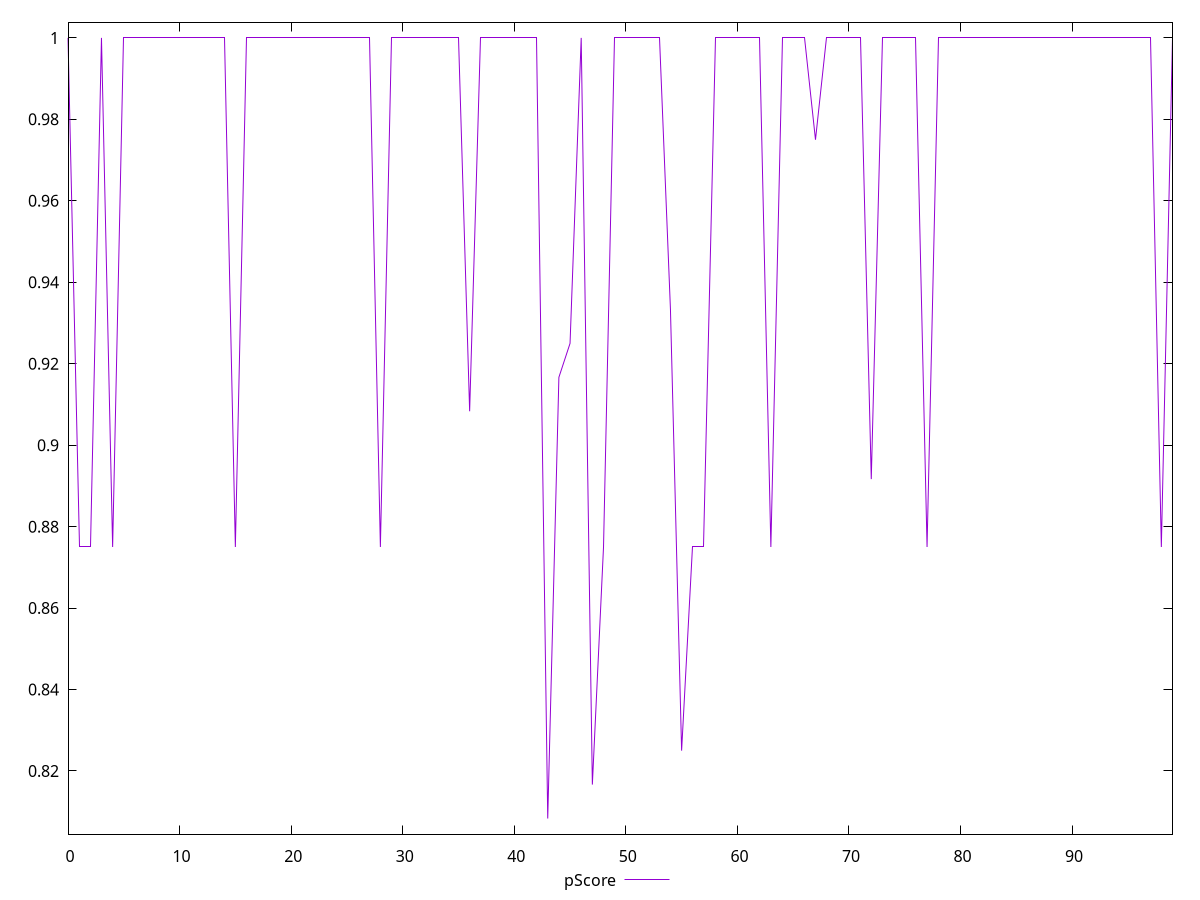 reset

$pScore <<EOF
0 1
1 0.875
2 0.875
3 1
4 0.875
5 1
6 1
7 1
8 1
9 1
10 1
11 1
12 1
13 1
14 1
15 0.875
16 1
17 1
18 1
19 1
20 1
21 1
22 1
23 1
24 1
25 1
26 1
27 1
28 0.875
29 1
30 1
31 1
32 1
33 1
34 1
35 1
36 0.9083333333333333
37 1
38 1
39 1
40 1
41 1
42 1
43 0.8083333333333333
44 0.9166666666666666
45 0.925
46 1
47 0.8166666666666667
48 0.875
49 1
50 1
51 1
52 1
53 1
54 0.9333333333333333
55 0.825
56 0.875
57 0.875
58 1
59 1
60 1
61 1
62 1
63 0.875
64 1
65 1
66 1
67 0.975
68 1
69 1
70 1
71 1
72 0.8916666666666666
73 1
74 1
75 1
76 1
77 0.875
78 1
79 1
80 1
81 1
82 1
83 1
84 1
85 1
86 1
87 1
88 1
89 1
90 1
91 1
92 1
93 1
94 1
95 1
96 1
97 1
98 0.875
99 1
EOF

set key outside below
set xrange [0:99]
set yrange [0.8045:1.0038333333333334]
set trange [0.8045:1.0038333333333334]
set terminal svg size 640, 500 enhanced background rgb 'white'
set output "reprap/unminified-javascript/samples/pages+cached+noexternal+nomedia+nocss+nojs/pScore/values.svg"

plot $pScore title "pScore" with line

reset

